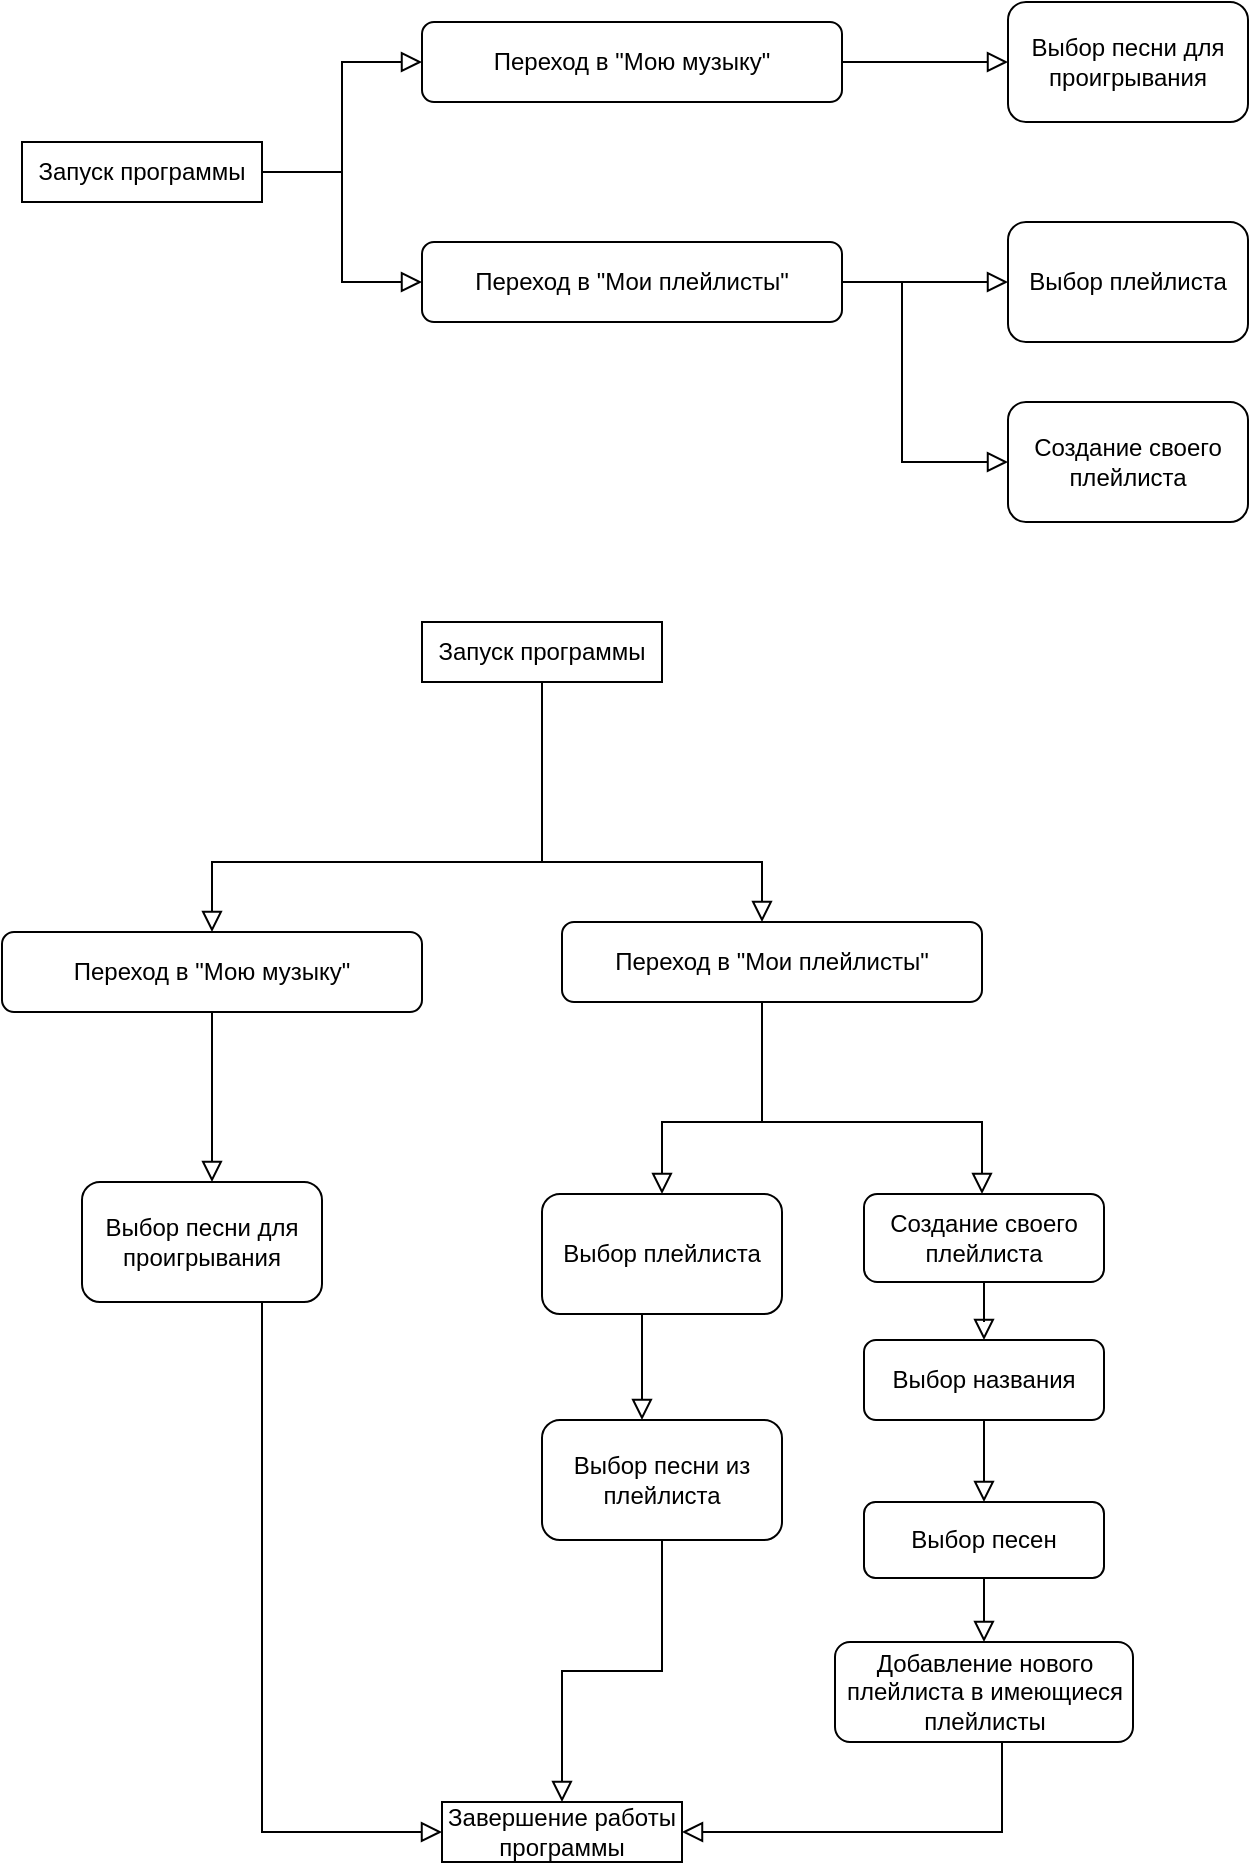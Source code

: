 <mxfile version="26.0.10">
  <diagram id="C5RBs43oDa-KdzZeNtuy" name="Page-1">
    <mxGraphModel dx="1434" dy="734" grid="1" gridSize="10" guides="1" tooltips="1" connect="1" arrows="1" fold="1" page="1" pageScale="1" pageWidth="827" pageHeight="1169" math="0" shadow="0">
      <root>
        <mxCell id="WIyWlLk6GJQsqaUBKTNV-0" />
        <mxCell id="WIyWlLk6GJQsqaUBKTNV-1" parent="WIyWlLk6GJQsqaUBKTNV-0" />
        <mxCell id="WIyWlLk6GJQsqaUBKTNV-2" value="" style="rounded=0;html=1;jettySize=auto;orthogonalLoop=1;fontSize=11;endArrow=block;endFill=0;endSize=8;strokeWidth=1;shadow=0;labelBackgroundColor=none;edgeStyle=orthogonalEdgeStyle;" parent="WIyWlLk6GJQsqaUBKTNV-1" source="WUQqC8OdkRDqyHFRCHxN-0" target="WIyWlLk6GJQsqaUBKTNV-3" edge="1">
          <mxGeometry relative="1" as="geometry">
            <mxPoint x="530.064" y="170" as="sourcePoint" />
            <mxPoint x="530.03" y="280" as="targetPoint" />
            <Array as="points">
              <mxPoint x="180" y="165" />
              <mxPoint x="180" y="110" />
            </Array>
          </mxGeometry>
        </mxCell>
        <mxCell id="WIyWlLk6GJQsqaUBKTNV-3" value="Переход в &quot;Мою музыку&quot;" style="rounded=1;whiteSpace=wrap;html=1;fontSize=12;glass=0;strokeWidth=1;shadow=0;" parent="WIyWlLk6GJQsqaUBKTNV-1" vertex="1">
          <mxGeometry x="220" y="90" width="210" height="40" as="geometry" />
        </mxCell>
        <mxCell id="WUQqC8OdkRDqyHFRCHxN-0" value="Запуск программы" style="rounded=0;whiteSpace=wrap;html=1;" vertex="1" parent="WIyWlLk6GJQsqaUBKTNV-1">
          <mxGeometry x="20" y="150" width="120" height="30" as="geometry" />
        </mxCell>
        <mxCell id="WUQqC8OdkRDqyHFRCHxN-1" value="Переход в &quot;Мои плейлисты&quot;" style="rounded=1;whiteSpace=wrap;html=1;fontSize=12;glass=0;strokeWidth=1;shadow=0;" vertex="1" parent="WIyWlLk6GJQsqaUBKTNV-1">
          <mxGeometry x="220" y="200" width="210" height="40" as="geometry" />
        </mxCell>
        <mxCell id="WUQqC8OdkRDqyHFRCHxN-2" value="" style="rounded=0;html=1;jettySize=auto;orthogonalLoop=1;fontSize=11;endArrow=block;endFill=0;endSize=8;strokeWidth=1;shadow=0;labelBackgroundColor=none;edgeStyle=orthogonalEdgeStyle;" edge="1" parent="WIyWlLk6GJQsqaUBKTNV-1" source="WUQqC8OdkRDqyHFRCHxN-0" target="WUQqC8OdkRDqyHFRCHxN-1">
          <mxGeometry relative="1" as="geometry">
            <mxPoint x="150" y="185" as="sourcePoint" />
            <mxPoint x="230" y="120" as="targetPoint" />
            <Array as="points">
              <mxPoint x="180" y="165" />
              <mxPoint x="180" y="220" />
            </Array>
          </mxGeometry>
        </mxCell>
        <mxCell id="WUQqC8OdkRDqyHFRCHxN-3" value="Выбор песни для проигрывания" style="whiteSpace=wrap;html=1;rounded=1;glass=0;strokeWidth=1;shadow=0;" vertex="1" parent="WIyWlLk6GJQsqaUBKTNV-1">
          <mxGeometry x="513" y="80" width="120" height="60" as="geometry" />
        </mxCell>
        <mxCell id="WUQqC8OdkRDqyHFRCHxN-5" value="Выбор плейлиста" style="whiteSpace=wrap;html=1;rounded=1;glass=0;strokeWidth=1;shadow=0;" vertex="1" parent="WIyWlLk6GJQsqaUBKTNV-1">
          <mxGeometry x="513" y="190" width="120" height="60" as="geometry" />
        </mxCell>
        <mxCell id="WUQqC8OdkRDqyHFRCHxN-7" value="Создание своего плейлиста" style="whiteSpace=wrap;html=1;rounded=1;glass=0;strokeWidth=1;shadow=0;" vertex="1" parent="WIyWlLk6GJQsqaUBKTNV-1">
          <mxGeometry x="513" y="280" width="120" height="60" as="geometry" />
        </mxCell>
        <mxCell id="WUQqC8OdkRDqyHFRCHxN-8" value="" style="rounded=0;html=1;jettySize=auto;orthogonalLoop=1;fontSize=11;endArrow=block;endFill=0;endSize=8;strokeWidth=1;shadow=0;labelBackgroundColor=none;edgeStyle=orthogonalEdgeStyle;" edge="1" parent="WIyWlLk6GJQsqaUBKTNV-1" source="WIyWlLk6GJQsqaUBKTNV-3" target="WUQqC8OdkRDqyHFRCHxN-3">
          <mxGeometry relative="1" as="geometry">
            <mxPoint x="150" y="175" as="sourcePoint" />
            <mxPoint x="230" y="120" as="targetPoint" />
            <Array as="points">
              <mxPoint x="520" y="110" />
              <mxPoint x="520" y="110" />
            </Array>
          </mxGeometry>
        </mxCell>
        <mxCell id="WUQqC8OdkRDqyHFRCHxN-9" value="" style="rounded=0;html=1;jettySize=auto;orthogonalLoop=1;fontSize=11;endArrow=block;endFill=0;endSize=8;strokeWidth=1;shadow=0;labelBackgroundColor=none;edgeStyle=orthogonalEdgeStyle;" edge="1" parent="WIyWlLk6GJQsqaUBKTNV-1" source="WUQqC8OdkRDqyHFRCHxN-1" target="WUQqC8OdkRDqyHFRCHxN-5">
          <mxGeometry relative="1" as="geometry">
            <mxPoint x="440" y="120" as="sourcePoint" />
            <mxPoint x="565" y="120" as="targetPoint" />
            <Array as="points">
              <mxPoint x="490" y="220" />
              <mxPoint x="490" y="220" />
            </Array>
          </mxGeometry>
        </mxCell>
        <mxCell id="WUQqC8OdkRDqyHFRCHxN-10" value="" style="rounded=0;html=1;jettySize=auto;orthogonalLoop=1;fontSize=11;endArrow=block;endFill=0;endSize=8;strokeWidth=1;shadow=0;labelBackgroundColor=none;edgeStyle=orthogonalEdgeStyle;" edge="1" parent="WIyWlLk6GJQsqaUBKTNV-1" source="WUQqC8OdkRDqyHFRCHxN-1" target="WUQqC8OdkRDqyHFRCHxN-7">
          <mxGeometry relative="1" as="geometry">
            <mxPoint x="440" y="230" as="sourcePoint" />
            <mxPoint x="565" y="230" as="targetPoint" />
            <Array as="points">
              <mxPoint x="460" y="220" />
              <mxPoint x="460" y="310" />
            </Array>
          </mxGeometry>
        </mxCell>
        <mxCell id="WUQqC8OdkRDqyHFRCHxN-11" value="" style="rounded=0;html=1;jettySize=auto;orthogonalLoop=1;fontSize=11;endArrow=block;endFill=0;endSize=8;strokeWidth=1;shadow=0;labelBackgroundColor=none;edgeStyle=orthogonalEdgeStyle;" edge="1" parent="WIyWlLk6GJQsqaUBKTNV-1" source="WUQqC8OdkRDqyHFRCHxN-13" target="WUQqC8OdkRDqyHFRCHxN-12">
          <mxGeometry relative="1" as="geometry">
            <mxPoint x="550.064" y="610" as="sourcePoint" />
            <mxPoint x="550.03" y="720" as="targetPoint" />
            <Array as="points">
              <mxPoint x="280" y="510" />
              <mxPoint x="115" y="510" />
            </Array>
          </mxGeometry>
        </mxCell>
        <mxCell id="WUQqC8OdkRDqyHFRCHxN-12" value="Переход в &quot;Мою музыку&quot;" style="rounded=1;whiteSpace=wrap;html=1;fontSize=12;glass=0;strokeWidth=1;shadow=0;" vertex="1" parent="WIyWlLk6GJQsqaUBKTNV-1">
          <mxGeometry x="10" y="545" width="210" height="40" as="geometry" />
        </mxCell>
        <mxCell id="WUQqC8OdkRDqyHFRCHxN-13" value="Запуск программы" style="rounded=0;whiteSpace=wrap;html=1;" vertex="1" parent="WIyWlLk6GJQsqaUBKTNV-1">
          <mxGeometry x="220" y="390" width="120" height="30" as="geometry" />
        </mxCell>
        <mxCell id="WUQqC8OdkRDqyHFRCHxN-14" value="Переход в &quot;Мои плейлисты&quot;" style="rounded=1;whiteSpace=wrap;html=1;fontSize=12;glass=0;strokeWidth=1;shadow=0;" vertex="1" parent="WIyWlLk6GJQsqaUBKTNV-1">
          <mxGeometry x="290" y="540" width="210" height="40" as="geometry" />
        </mxCell>
        <mxCell id="WUQqC8OdkRDqyHFRCHxN-16" value="Выбор песни для проигрывания" style="whiteSpace=wrap;html=1;rounded=1;glass=0;strokeWidth=1;shadow=0;" vertex="1" parent="WIyWlLk6GJQsqaUBKTNV-1">
          <mxGeometry x="50" y="670" width="120" height="60" as="geometry" />
        </mxCell>
        <mxCell id="WUQqC8OdkRDqyHFRCHxN-17" value="Создание своего плейлиста" style="whiteSpace=wrap;html=1;rounded=1;glass=0;strokeWidth=1;shadow=0;" vertex="1" parent="WIyWlLk6GJQsqaUBKTNV-1">
          <mxGeometry x="441" y="676" width="120" height="44" as="geometry" />
        </mxCell>
        <mxCell id="WUQqC8OdkRDqyHFRCHxN-18" value="Выбор плейлиста" style="whiteSpace=wrap;html=1;rounded=1;glass=0;strokeWidth=1;shadow=0;" vertex="1" parent="WIyWlLk6GJQsqaUBKTNV-1">
          <mxGeometry x="280" y="676" width="120" height="60" as="geometry" />
        </mxCell>
        <mxCell id="WUQqC8OdkRDqyHFRCHxN-20" value="" style="rounded=0;html=1;jettySize=auto;orthogonalLoop=1;fontSize=11;endArrow=block;endFill=0;endSize=8;strokeWidth=1;shadow=0;labelBackgroundColor=none;edgeStyle=orthogonalEdgeStyle;" edge="1" parent="WIyWlLk6GJQsqaUBKTNV-1" source="WUQqC8OdkRDqyHFRCHxN-13" target="WUQqC8OdkRDqyHFRCHxN-14">
          <mxGeometry relative="1" as="geometry">
            <mxPoint x="460" y="560" as="sourcePoint" />
            <mxPoint x="585" y="560" as="targetPoint" />
            <Array as="points">
              <mxPoint x="280" y="510" />
              <mxPoint x="390" y="510" />
            </Array>
          </mxGeometry>
        </mxCell>
        <mxCell id="WUQqC8OdkRDqyHFRCHxN-21" value="" style="rounded=0;html=1;jettySize=auto;orthogonalLoop=1;fontSize=11;endArrow=block;endFill=0;endSize=8;strokeWidth=1;shadow=0;labelBackgroundColor=none;edgeStyle=orthogonalEdgeStyle;" edge="1" parent="WIyWlLk6GJQsqaUBKTNV-1" source="WUQqC8OdkRDqyHFRCHxN-14" target="WUQqC8OdkRDqyHFRCHxN-18">
          <mxGeometry relative="1" as="geometry">
            <mxPoint x="460" y="670" as="sourcePoint" />
            <mxPoint x="585" y="670" as="targetPoint" />
            <Array as="points">
              <mxPoint x="390" y="640" />
              <mxPoint x="340" y="640" />
            </Array>
          </mxGeometry>
        </mxCell>
        <mxCell id="WUQqC8OdkRDqyHFRCHxN-22" value="" style="rounded=0;html=1;jettySize=auto;orthogonalLoop=1;fontSize=11;endArrow=block;endFill=0;endSize=8;strokeWidth=1;shadow=0;labelBackgroundColor=none;edgeStyle=orthogonalEdgeStyle;" edge="1" parent="WIyWlLk6GJQsqaUBKTNV-1" source="WUQqC8OdkRDqyHFRCHxN-12" target="WUQqC8OdkRDqyHFRCHxN-16">
          <mxGeometry relative="1" as="geometry">
            <mxPoint x="440" y="230" as="sourcePoint" />
            <mxPoint x="523" y="320" as="targetPoint" />
            <Array as="points">
              <mxPoint x="115" y="690" />
              <mxPoint x="100" y="690" />
            </Array>
          </mxGeometry>
        </mxCell>
        <mxCell id="WUQqC8OdkRDqyHFRCHxN-23" value="" style="rounded=0;html=1;jettySize=auto;orthogonalLoop=1;fontSize=11;endArrow=block;endFill=0;endSize=8;strokeWidth=1;shadow=0;labelBackgroundColor=none;edgeStyle=orthogonalEdgeStyle;" edge="1" parent="WIyWlLk6GJQsqaUBKTNV-1" source="WUQqC8OdkRDqyHFRCHxN-14" target="WUQqC8OdkRDqyHFRCHxN-17">
          <mxGeometry relative="1" as="geometry">
            <mxPoint x="430" y="590" as="sourcePoint" />
            <mxPoint x="430" y="800" as="targetPoint" />
            <Array as="points">
              <mxPoint x="390" y="640" />
              <mxPoint x="500" y="640" />
            </Array>
          </mxGeometry>
        </mxCell>
        <mxCell id="WUQqC8OdkRDqyHFRCHxN-24" value="Выбор названия" style="whiteSpace=wrap;html=1;rounded=1;glass=0;strokeWidth=1;shadow=0;" vertex="1" parent="WIyWlLk6GJQsqaUBKTNV-1">
          <mxGeometry x="441" y="749" width="120" height="40" as="geometry" />
        </mxCell>
        <mxCell id="WUQqC8OdkRDqyHFRCHxN-26" value="Выбор песен " style="whiteSpace=wrap;html=1;rounded=1;glass=0;strokeWidth=1;shadow=0;" vertex="1" parent="WIyWlLk6GJQsqaUBKTNV-1">
          <mxGeometry x="441" y="830" width="120" height="38" as="geometry" />
        </mxCell>
        <mxCell id="WUQqC8OdkRDqyHFRCHxN-29" value="Выбор песни из плейлиста" style="rounded=1;whiteSpace=wrap;html=1;glass=0;strokeWidth=1;shadow=0;" vertex="1" parent="WIyWlLk6GJQsqaUBKTNV-1">
          <mxGeometry x="280" y="789" width="120" height="60" as="geometry" />
        </mxCell>
        <mxCell id="WUQqC8OdkRDqyHFRCHxN-31" value="" style="rounded=0;html=1;jettySize=auto;orthogonalLoop=1;fontSize=11;endArrow=block;endFill=0;endSize=8;strokeWidth=1;shadow=0;labelBackgroundColor=none;edgeStyle=orthogonalEdgeStyle;" edge="1" parent="WIyWlLk6GJQsqaUBKTNV-1" source="WUQqC8OdkRDqyHFRCHxN-18" target="WUQqC8OdkRDqyHFRCHxN-29">
          <mxGeometry relative="1" as="geometry">
            <mxPoint x="125" y="595" as="sourcePoint" />
            <mxPoint x="125" y="680" as="targetPoint" />
            <Array as="points">
              <mxPoint x="330" y="760" />
              <mxPoint x="330" y="760" />
            </Array>
          </mxGeometry>
        </mxCell>
        <mxCell id="WUQqC8OdkRDqyHFRCHxN-32" value="" style="rounded=0;html=1;jettySize=auto;orthogonalLoop=1;fontSize=11;endArrow=block;endFill=0;endSize=8;strokeWidth=1;shadow=0;labelBackgroundColor=none;edgeStyle=orthogonalEdgeStyle;" edge="1" parent="WIyWlLk6GJQsqaUBKTNV-1" source="WUQqC8OdkRDqyHFRCHxN-17" target="WUQqC8OdkRDqyHFRCHxN-24">
          <mxGeometry relative="1" as="geometry">
            <mxPoint x="499.31" y="720" as="sourcePoint" />
            <mxPoint x="499.31" y="773" as="targetPoint" />
            <Array as="points" />
          </mxGeometry>
        </mxCell>
        <mxCell id="WUQqC8OdkRDqyHFRCHxN-33" value="" style="rounded=0;html=1;jettySize=auto;orthogonalLoop=1;fontSize=11;endArrow=block;endFill=0;endSize=8;strokeWidth=1;shadow=0;labelBackgroundColor=none;edgeStyle=orthogonalEdgeStyle;" edge="1" parent="WIyWlLk6GJQsqaUBKTNV-1" source="WUQqC8OdkRDqyHFRCHxN-24" target="WUQqC8OdkRDqyHFRCHxN-26">
          <mxGeometry relative="1" as="geometry">
            <mxPoint x="500" y="789" as="sourcePoint" />
            <mxPoint x="500" y="818" as="targetPoint" />
            <Array as="points" />
          </mxGeometry>
        </mxCell>
        <mxCell id="WUQqC8OdkRDqyHFRCHxN-36" value="Завершение работы программы" style="rounded=0;whiteSpace=wrap;html=1;" vertex="1" parent="WIyWlLk6GJQsqaUBKTNV-1">
          <mxGeometry x="230" y="980" width="120" height="30" as="geometry" />
        </mxCell>
        <mxCell id="WUQqC8OdkRDqyHFRCHxN-37" value="" style="rounded=0;html=1;jettySize=auto;orthogonalLoop=1;fontSize=11;endArrow=block;endFill=0;endSize=8;strokeWidth=1;shadow=0;labelBackgroundColor=none;edgeStyle=orthogonalEdgeStyle;" edge="1" parent="WIyWlLk6GJQsqaUBKTNV-1" source="WUQqC8OdkRDqyHFRCHxN-16" target="WUQqC8OdkRDqyHFRCHxN-36">
          <mxGeometry relative="1" as="geometry">
            <mxPoint x="140" y="849" as="sourcePoint" />
            <mxPoint x="140" y="934" as="targetPoint" />
            <Array as="points">
              <mxPoint x="140" y="995" />
            </Array>
          </mxGeometry>
        </mxCell>
        <mxCell id="WUQqC8OdkRDqyHFRCHxN-38" value="" style="rounded=0;html=1;jettySize=auto;orthogonalLoop=1;fontSize=11;endArrow=block;endFill=0;endSize=8;strokeWidth=1;shadow=0;labelBackgroundColor=none;edgeStyle=orthogonalEdgeStyle;" edge="1" parent="WIyWlLk6GJQsqaUBKTNV-1" source="WUQqC8OdkRDqyHFRCHxN-29" target="WUQqC8OdkRDqyHFRCHxN-36">
          <mxGeometry relative="1" as="geometry">
            <mxPoint x="330" y="868" as="sourcePoint" />
            <mxPoint x="330" y="921" as="targetPoint" />
            <Array as="points" />
          </mxGeometry>
        </mxCell>
        <mxCell id="WUQqC8OdkRDqyHFRCHxN-39" value="" style="rounded=0;html=1;jettySize=auto;orthogonalLoop=1;fontSize=11;endArrow=block;endFill=0;endSize=8;strokeWidth=1;shadow=0;labelBackgroundColor=none;edgeStyle=orthogonalEdgeStyle;" edge="1" parent="WIyWlLk6GJQsqaUBKTNV-1" source="WUQqC8OdkRDqyHFRCHxN-40" target="WUQqC8OdkRDqyHFRCHxN-36">
          <mxGeometry relative="1" as="geometry">
            <mxPoint x="510" y="930" as="sourcePoint" />
            <mxPoint x="300" y="990" as="targetPoint" />
            <Array as="points">
              <mxPoint x="510" y="995" />
            </Array>
          </mxGeometry>
        </mxCell>
        <mxCell id="WUQqC8OdkRDqyHFRCHxN-40" value="Добавление нового плейлиста в имеющиеся плейлисты" style="whiteSpace=wrap;html=1;rounded=1;glass=0;strokeWidth=1;shadow=0;" vertex="1" parent="WIyWlLk6GJQsqaUBKTNV-1">
          <mxGeometry x="426.5" y="900" width="149" height="50" as="geometry" />
        </mxCell>
        <mxCell id="WUQqC8OdkRDqyHFRCHxN-41" value="" style="rounded=0;html=1;jettySize=auto;orthogonalLoop=1;fontSize=11;endArrow=block;endFill=0;endSize=8;strokeWidth=1;shadow=0;labelBackgroundColor=none;edgeStyle=orthogonalEdgeStyle;" edge="1" parent="WIyWlLk6GJQsqaUBKTNV-1" source="WUQqC8OdkRDqyHFRCHxN-26" target="WUQqC8OdkRDqyHFRCHxN-40">
          <mxGeometry relative="1" as="geometry">
            <mxPoint x="480" y="880" as="sourcePoint" />
            <mxPoint x="480" y="921" as="targetPoint" />
            <Array as="points" />
          </mxGeometry>
        </mxCell>
      </root>
    </mxGraphModel>
  </diagram>
</mxfile>

